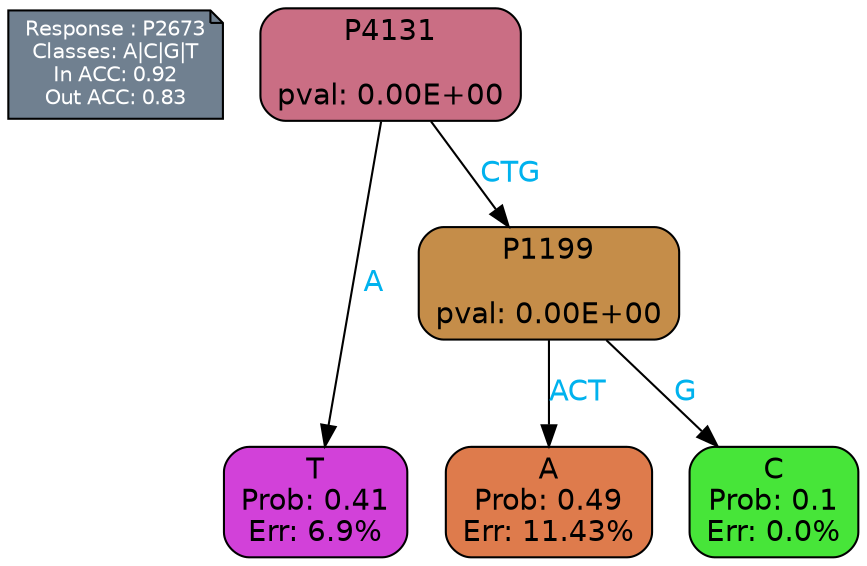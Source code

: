 digraph Tree {
node [shape=box, style="filled, rounded", color="black", fontname=helvetica] ;
graph [ranksep=equally, splines=polylines, bgcolor=transparent, dpi=600] ;
edge [fontname=helvetica] ;
LEGEND [label="Response : P2673
Classes: A|C|G|T
In ACC: 0.92
Out ACC: 0.83
",shape=note,align=left,style=filled,fillcolor="slategray",fontcolor="white",fontsize=10];1 [label="P4131

pval: 0.00E+00", fillcolor="#ca6e84"] ;
2 [label="T
Prob: 0.41
Err: 6.9%", fillcolor="#d241d9"] ;
3 [label="P1199

pval: 0.00E+00", fillcolor="#c58d49"] ;
4 [label="A
Prob: 0.49
Err: 11.43%", fillcolor="#de7b4c"] ;
5 [label="C
Prob: 0.1
Err: 0.0%", fillcolor="#47e539"] ;
1 -> 2 [label="A",fontcolor=deepskyblue2] ;
1 -> 3 [label="CTG",fontcolor=deepskyblue2] ;
3 -> 4 [label="ACT",fontcolor=deepskyblue2] ;
3 -> 5 [label="G",fontcolor=deepskyblue2] ;
{rank = same; 2;4;5;}{rank = same; LEGEND;1;}}